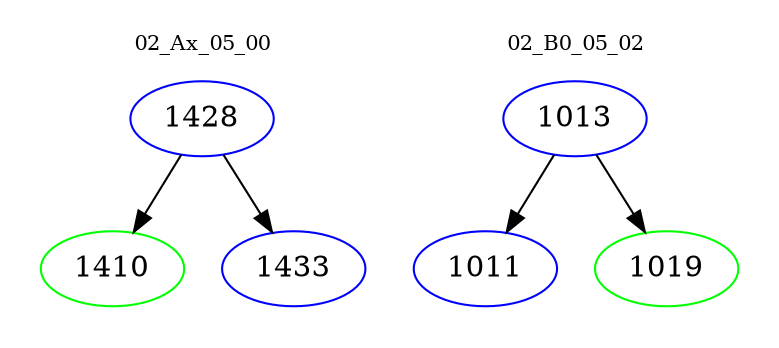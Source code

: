 digraph{
subgraph cluster_0 {
color = white
label = "02_Ax_05_00";
fontsize=10;
T0_1428 [label="1428", color="blue"]
T0_1428 -> T0_1410 [color="black"]
T0_1410 [label="1410", color="green"]
T0_1428 -> T0_1433 [color="black"]
T0_1433 [label="1433", color="blue"]
}
subgraph cluster_1 {
color = white
label = "02_B0_05_02";
fontsize=10;
T1_1013 [label="1013", color="blue"]
T1_1013 -> T1_1011 [color="black"]
T1_1011 [label="1011", color="blue"]
T1_1013 -> T1_1019 [color="black"]
T1_1019 [label="1019", color="green"]
}
}
